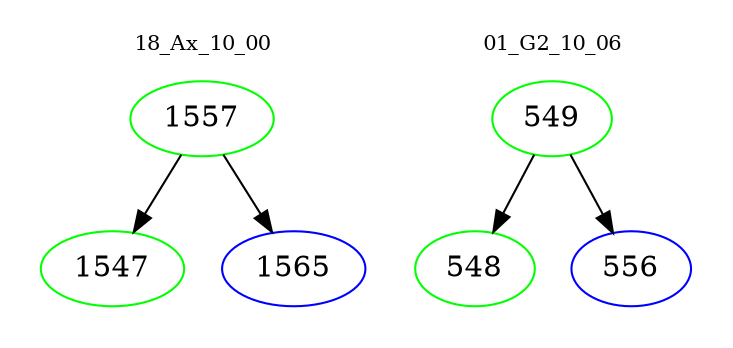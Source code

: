 digraph{
subgraph cluster_0 {
color = white
label = "18_Ax_10_00";
fontsize=10;
T0_1557 [label="1557", color="green"]
T0_1557 -> T0_1547 [color="black"]
T0_1547 [label="1547", color="green"]
T0_1557 -> T0_1565 [color="black"]
T0_1565 [label="1565", color="blue"]
}
subgraph cluster_1 {
color = white
label = "01_G2_10_06";
fontsize=10;
T1_549 [label="549", color="green"]
T1_549 -> T1_548 [color="black"]
T1_548 [label="548", color="green"]
T1_549 -> T1_556 [color="black"]
T1_556 [label="556", color="blue"]
}
}
